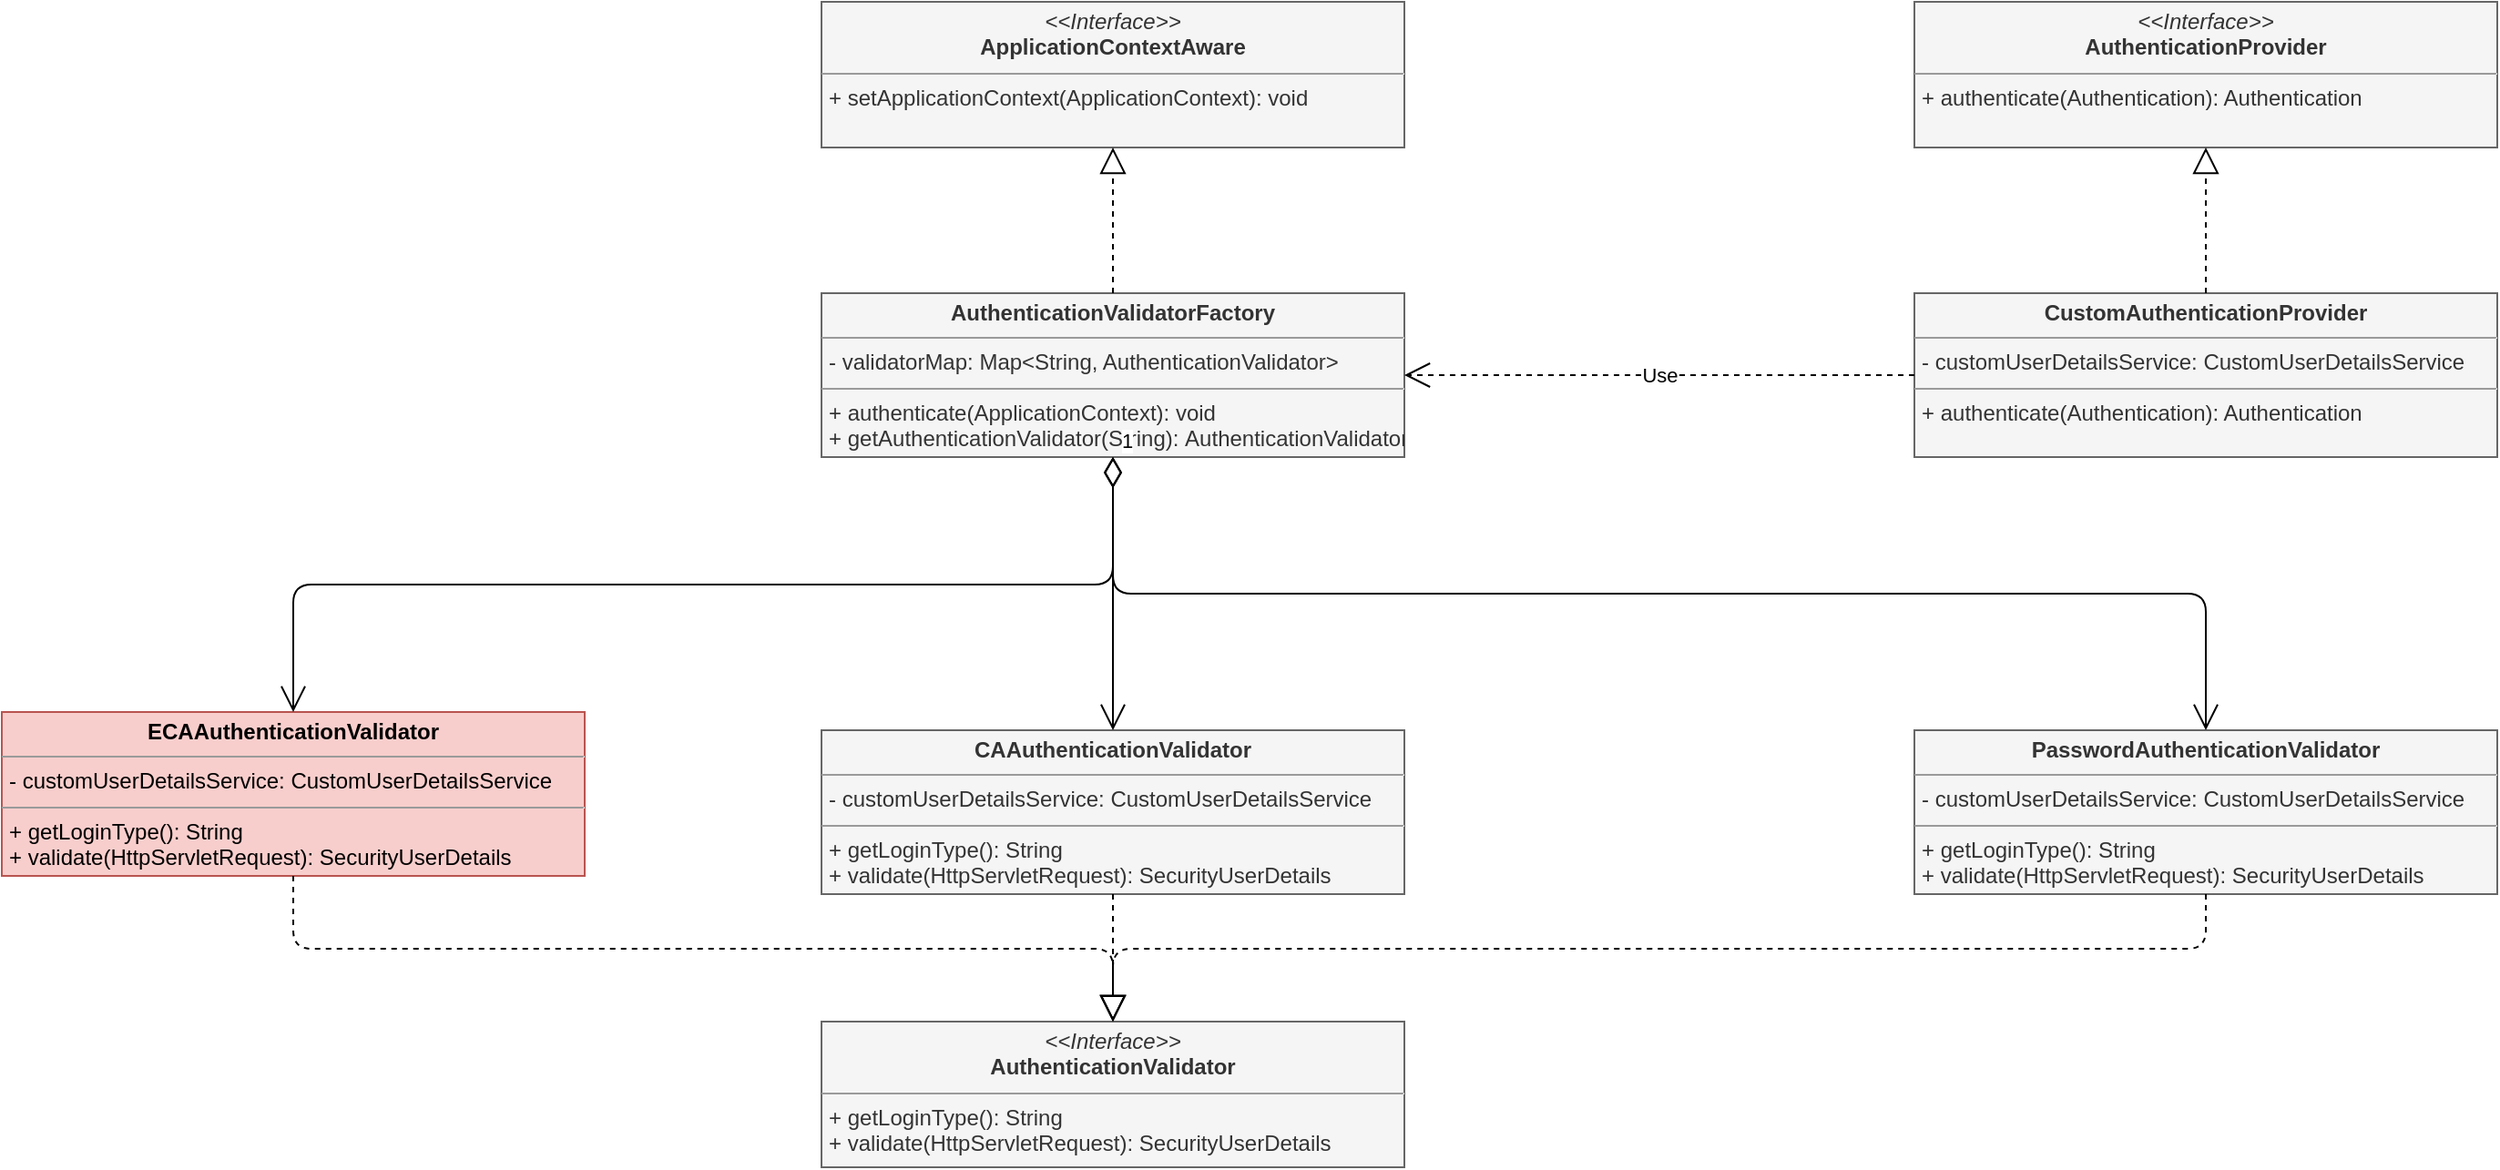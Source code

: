 <mxfile version="14.9.3" type="github">
  <diagram id="C5RBs43oDa-KdzZeNtuy" name="Page-1">
    <mxGraphModel dx="946" dy="1635" grid="1" gridSize="10" guides="1" tooltips="1" connect="1" arrows="1" fold="1" page="1" pageScale="1" pageWidth="827" pageHeight="1169" math="0" shadow="0">
      <root>
        <mxCell id="WIyWlLk6GJQsqaUBKTNV-0" />
        <mxCell id="WIyWlLk6GJQsqaUBKTNV-1" parent="WIyWlLk6GJQsqaUBKTNV-0" />
        <mxCell id="b2I01wWd0jscvMlN2_ew-0" value="&lt;p style=&quot;margin: 0px ; margin-top: 4px ; text-align: center&quot;&gt;&lt;i&gt;&amp;lt;&amp;lt;Interface&amp;gt;&amp;gt;&lt;/i&gt;&lt;br&gt;&lt;b&gt;AuthenticationValidator&lt;/b&gt;&lt;/p&gt;&lt;hr size=&quot;1&quot;&gt;&lt;p style=&quot;margin: 0px ; margin-left: 4px&quot;&gt;+ getLoginType(): String&lt;br&gt;+ validate(HttpServletRequest): SecurityUserDetails&lt;/p&gt;" style="verticalAlign=top;align=left;overflow=fill;fontSize=12;fontFamily=Helvetica;html=1;fillColor=#f5f5f5;strokeColor=#666666;fontColor=#333333;" parent="WIyWlLk6GJQsqaUBKTNV-1" vertex="1">
          <mxGeometry x="680" y="360" width="320" height="80" as="geometry" />
        </mxCell>
        <mxCell id="b2I01wWd0jscvMlN2_ew-1" value="&lt;p style=&quot;margin: 0px ; margin-top: 4px ; text-align: center&quot;&gt;&lt;b&gt;PasswordAuthenticationValidator&lt;/b&gt;&lt;br&gt;&lt;/p&gt;&lt;hr size=&quot;1&quot;&gt;&lt;p style=&quot;margin: 0px ; margin-left: 4px&quot;&gt;- customUserDetailsService: CustomUserDetailsService&lt;/p&gt;&lt;hr size=&quot;1&quot;&gt;&lt;p style=&quot;margin: 0px ; margin-left: 4px&quot;&gt;+ getLoginType(): String&lt;br&gt;+ validate(HttpServletRequest): SecurityUserDetails&lt;br&gt;&lt;/p&gt;&lt;p style=&quot;margin: 0px ; margin-left: 4px&quot;&gt;&lt;br&gt;&lt;/p&gt;" style="verticalAlign=top;align=left;overflow=fill;fontSize=12;fontFamily=Helvetica;html=1;fillColor=#f5f5f5;strokeColor=#666666;fontColor=#333333;" parent="WIyWlLk6GJQsqaUBKTNV-1" vertex="1">
          <mxGeometry x="1280" y="200" width="320" height="90" as="geometry" />
        </mxCell>
        <mxCell id="b2I01wWd0jscvMlN2_ew-2" value="&lt;p style=&quot;margin: 0px ; margin-top: 4px ; text-align: center&quot;&gt;&lt;b&gt;CAAuthenticationValidator&lt;/b&gt;&lt;br&gt;&lt;/p&gt;&lt;hr size=&quot;1&quot;&gt;&lt;p style=&quot;margin: 0px ; margin-left: 4px&quot;&gt;- customUserDetailsService: CustomUserDetailsService&lt;/p&gt;&lt;hr size=&quot;1&quot;&gt;&lt;p style=&quot;margin: 0px ; margin-left: 4px&quot;&gt;+ getLoginType(): String&lt;br&gt;+ validate(HttpServletRequest): SecurityUserDetails&lt;br&gt;&lt;/p&gt;&lt;p style=&quot;margin: 0px ; margin-left: 4px&quot;&gt;&lt;br&gt;&lt;/p&gt;" style="verticalAlign=top;align=left;overflow=fill;fontSize=12;fontFamily=Helvetica;html=1;fillColor=#f5f5f5;strokeColor=#666666;fontColor=#333333;" parent="WIyWlLk6GJQsqaUBKTNV-1" vertex="1">
          <mxGeometry x="680" y="200" width="320" height="90" as="geometry" />
        </mxCell>
        <mxCell id="b2I01wWd0jscvMlN2_ew-4" value="&lt;p style=&quot;margin: 0px ; margin-top: 4px ; text-align: center&quot;&gt;&lt;b&gt;ECAAuthenticationValidator&lt;/b&gt;&lt;br&gt;&lt;/p&gt;&lt;hr size=&quot;1&quot;&gt;&lt;p style=&quot;margin: 0px ; margin-left: 4px&quot;&gt;- customUserDetailsService: CustomUserDetailsService&lt;/p&gt;&lt;hr size=&quot;1&quot;&gt;&lt;p style=&quot;margin: 0px ; margin-left: 4px&quot;&gt;+ getLoginType(): String&lt;br&gt;+ validate(HttpServletRequest): SecurityUserDetails&lt;br&gt;&lt;/p&gt;&lt;p style=&quot;margin: 0px ; margin-left: 4px&quot;&gt;&lt;br&gt;&lt;/p&gt;" style="verticalAlign=top;align=left;overflow=fill;fontSize=12;fontFamily=Helvetica;html=1;fillColor=#f8cecc;strokeColor=#b85450;" parent="WIyWlLk6GJQsqaUBKTNV-1" vertex="1">
          <mxGeometry x="230" y="190" width="320" height="90" as="geometry" />
        </mxCell>
        <mxCell id="b2I01wWd0jscvMlN2_ew-8" value="" style="endArrow=block;dashed=1;endFill=0;endSize=12;html=1;exitX=0.5;exitY=1;exitDx=0;exitDy=0;entryX=0.5;entryY=0;entryDx=0;entryDy=0;edgeStyle=orthogonalEdgeStyle;" parent="WIyWlLk6GJQsqaUBKTNV-1" source="b2I01wWd0jscvMlN2_ew-4" target="b2I01wWd0jscvMlN2_ew-0" edge="1">
          <mxGeometry width="160" relative="1" as="geometry">
            <mxPoint x="520" y="320" as="sourcePoint" />
            <mxPoint x="450" y="320" as="targetPoint" />
          </mxGeometry>
        </mxCell>
        <mxCell id="b2I01wWd0jscvMlN2_ew-9" value="&lt;p style=&quot;margin: 0px ; margin-top: 4px ; text-align: center&quot;&gt;&lt;i&gt;&amp;lt;&amp;lt;Interface&amp;gt;&amp;gt;&lt;/i&gt;&lt;br&gt;&lt;b&gt;AuthenticationProvider&lt;/b&gt;&lt;br&gt;&lt;/p&gt;&lt;hr size=&quot;1&quot;&gt;&lt;p style=&quot;margin: 0px ; margin-left: 4px&quot;&gt;+ authenticate(Authentication): Authentication&lt;/p&gt;" style="verticalAlign=top;align=left;overflow=fill;fontSize=12;fontFamily=Helvetica;html=1;fillColor=#f5f5f5;strokeColor=#666666;fontColor=#333333;" parent="WIyWlLk6GJQsqaUBKTNV-1" vertex="1">
          <mxGeometry x="1280" y="-200" width="320" height="80" as="geometry" />
        </mxCell>
        <mxCell id="b2I01wWd0jscvMlN2_ew-10" value="&lt;p style=&quot;margin: 0px ; margin-top: 4px ; text-align: center&quot;&gt;&lt;b&gt;CustomAuthenticationProvider&lt;/b&gt;&lt;br&gt;&lt;/p&gt;&lt;hr size=&quot;1&quot;&gt;&lt;p style=&quot;margin: 0px ; margin-left: 4px&quot;&gt;- customUserDetailsService: CustomUserDetailsService&lt;/p&gt;&lt;hr size=&quot;1&quot;&gt;&lt;p style=&quot;margin: 0px ; margin-left: 4px&quot;&gt;+ authenticate(Authentication): Authentication&lt;br&gt;&lt;/p&gt;&lt;p style=&quot;margin: 0px ; margin-left: 4px&quot;&gt;&lt;br&gt;&lt;/p&gt;" style="verticalAlign=top;align=left;overflow=fill;fontSize=12;fontFamily=Helvetica;html=1;fillColor=#f5f5f5;strokeColor=#666666;fontColor=#333333;" parent="WIyWlLk6GJQsqaUBKTNV-1" vertex="1">
          <mxGeometry x="1280" y="-40" width="320" height="90" as="geometry" />
        </mxCell>
        <mxCell id="b2I01wWd0jscvMlN2_ew-11" value="&lt;p style=&quot;margin: 0px ; margin-top: 4px ; text-align: center&quot;&gt;&lt;b&gt;AuthenticationValidatorFactory&lt;/b&gt;&lt;br&gt;&lt;/p&gt;&lt;hr size=&quot;1&quot;&gt;&lt;p style=&quot;margin: 0px ; margin-left: 4px&quot;&gt;- validatorMap: Map&amp;lt;String, AuthenticationValidator&amp;gt;&lt;/p&gt;&lt;hr size=&quot;1&quot;&gt;&lt;p style=&quot;margin: 0px ; margin-left: 4px&quot;&gt;+ authenticate(ApplicationContext): void&lt;br&gt;&lt;/p&gt;&lt;p style=&quot;margin: 0px ; margin-left: 4px&quot;&gt;+&amp;nbsp;getAuthenticationValidator(String):&amp;nbsp;AuthenticationValidator&lt;/p&gt;&lt;p style=&quot;margin: 0px ; margin-left: 4px&quot;&gt;&lt;br&gt;&lt;/p&gt;" style="verticalAlign=top;align=left;overflow=fill;fontSize=12;fontFamily=Helvetica;html=1;fillColor=#f5f5f5;strokeColor=#666666;fontColor=#333333;" parent="WIyWlLk6GJQsqaUBKTNV-1" vertex="1">
          <mxGeometry x="680" y="-40" width="320" height="90" as="geometry" />
        </mxCell>
        <mxCell id="b2I01wWd0jscvMlN2_ew-12" value="&lt;p style=&quot;margin: 0px ; margin-top: 4px ; text-align: center&quot;&gt;&lt;i&gt;&amp;lt;&amp;lt;Interface&amp;gt;&amp;gt;&lt;/i&gt;&lt;br&gt;&lt;b&gt;ApplicationContextAware&lt;/b&gt;&lt;br&gt;&lt;/p&gt;&lt;hr size=&quot;1&quot;&gt;&lt;p style=&quot;margin: 0px ; margin-left: 4px&quot;&gt;+ setApplicationContext(ApplicationContext): void&lt;/p&gt;" style="verticalAlign=top;align=left;overflow=fill;fontSize=12;fontFamily=Helvetica;html=1;fillColor=#f5f5f5;strokeColor=#666666;fontColor=#333333;" parent="WIyWlLk6GJQsqaUBKTNV-1" vertex="1">
          <mxGeometry x="680" y="-200" width="320" height="80" as="geometry" />
        </mxCell>
        <mxCell id="b2I01wWd0jscvMlN2_ew-15" value="" style="endArrow=block;dashed=1;endFill=0;endSize=12;html=1;exitX=0.5;exitY=0;exitDx=0;exitDy=0;entryX=0.5;entryY=1;entryDx=0;entryDy=0;" parent="WIyWlLk6GJQsqaUBKTNV-1" source="b2I01wWd0jscvMlN2_ew-11" target="b2I01wWd0jscvMlN2_ew-12" edge="1">
          <mxGeometry width="160" relative="1" as="geometry">
            <mxPoint x="1000" y="-110" as="sourcePoint" />
            <mxPoint x="1160" y="-110" as="targetPoint" />
          </mxGeometry>
        </mxCell>
        <mxCell id="b2I01wWd0jscvMlN2_ew-16" value="" style="endArrow=block;dashed=1;endFill=0;endSize=12;html=1;exitX=0.5;exitY=0;exitDx=0;exitDy=0;entryX=0.5;entryY=1;entryDx=0;entryDy=0;" parent="WIyWlLk6GJQsqaUBKTNV-1" source="b2I01wWd0jscvMlN2_ew-10" target="b2I01wWd0jscvMlN2_ew-9" edge="1">
          <mxGeometry width="160" relative="1" as="geometry">
            <mxPoint x="1489" y="-60" as="sourcePoint" />
            <mxPoint x="1649" y="-60" as="targetPoint" />
          </mxGeometry>
        </mxCell>
        <mxCell id="b2I01wWd0jscvMlN2_ew-17" value="Use" style="endArrow=open;endSize=12;dashed=1;html=1;entryX=1;entryY=0.5;entryDx=0;entryDy=0;exitX=0;exitY=0.5;exitDx=0;exitDy=0;" parent="WIyWlLk6GJQsqaUBKTNV-1" source="b2I01wWd0jscvMlN2_ew-10" target="b2I01wWd0jscvMlN2_ew-11" edge="1">
          <mxGeometry width="160" relative="1" as="geometry">
            <mxPoint x="1200" y="100" as="sourcePoint" />
            <mxPoint x="1360" y="100" as="targetPoint" />
          </mxGeometry>
        </mxCell>
        <mxCell id="b2I01wWd0jscvMlN2_ew-18" value="" style="endArrow=block;dashed=1;endFill=0;endSize=12;html=1;entryX=0.5;entryY=0;entryDx=0;entryDy=0;exitX=0.5;exitY=1;exitDx=0;exitDy=0;edgeStyle=elbowEdgeStyle;elbow=vertical;" parent="WIyWlLk6GJQsqaUBKTNV-1" source="b2I01wWd0jscvMlN2_ew-2" target="b2I01wWd0jscvMlN2_ew-0" edge="1">
          <mxGeometry width="160" relative="1" as="geometry">
            <mxPoint x="1140" y="390" as="sourcePoint" />
            <mxPoint x="1300" y="390" as="targetPoint" />
          </mxGeometry>
        </mxCell>
        <mxCell id="b2I01wWd0jscvMlN2_ew-19" value="" style="endArrow=block;dashed=1;endFill=0;endSize=12;html=1;entryX=0.5;entryY=0;entryDx=0;entryDy=0;exitX=0.5;exitY=1;exitDx=0;exitDy=0;edgeStyle=elbowEdgeStyle;elbow=vertical;" parent="WIyWlLk6GJQsqaUBKTNV-1" source="b2I01wWd0jscvMlN2_ew-1" target="b2I01wWd0jscvMlN2_ew-0" edge="1">
          <mxGeometry width="160" relative="1" as="geometry">
            <mxPoint x="1210" y="390" as="sourcePoint" />
            <mxPoint x="1370" y="390" as="targetPoint" />
            <Array as="points">
              <mxPoint x="1190" y="320" />
            </Array>
          </mxGeometry>
        </mxCell>
        <mxCell id="b2I01wWd0jscvMlN2_ew-20" value="1" style="endArrow=open;html=1;endSize=12;startArrow=diamondThin;startSize=14;startFill=0;edgeStyle=orthogonalEdgeStyle;align=left;verticalAlign=bottom;exitX=0.5;exitY=1;exitDx=0;exitDy=0;" parent="WIyWlLk6GJQsqaUBKTNV-1" source="b2I01wWd0jscvMlN2_ew-11" target="b2I01wWd0jscvMlN2_ew-4" edge="1">
          <mxGeometry x="-1" y="3" relative="1" as="geometry">
            <mxPoint x="650" y="110" as="sourcePoint" />
            <mxPoint x="810" y="110" as="targetPoint" />
          </mxGeometry>
        </mxCell>
        <mxCell id="b2I01wWd0jscvMlN2_ew-21" value="1" style="endArrow=open;html=1;endSize=12;startArrow=diamondThin;startSize=14;startFill=0;edgeStyle=orthogonalEdgeStyle;align=left;verticalAlign=bottom;entryX=0.5;entryY=0;entryDx=0;entryDy=0;exitX=0.5;exitY=1;exitDx=0;exitDy=0;" parent="WIyWlLk6GJQsqaUBKTNV-1" source="b2I01wWd0jscvMlN2_ew-11" target="b2I01wWd0jscvMlN2_ew-2" edge="1">
          <mxGeometry x="-1" y="3" relative="1" as="geometry">
            <mxPoint x="1040" y="50" as="sourcePoint" />
            <mxPoint x="1220" y="130" as="targetPoint" />
          </mxGeometry>
        </mxCell>
        <mxCell id="b2I01wWd0jscvMlN2_ew-23" value="1" style="endArrow=open;html=1;endSize=12;startArrow=diamondThin;startSize=14;startFill=0;edgeStyle=orthogonalEdgeStyle;align=left;verticalAlign=bottom;exitX=0.5;exitY=1;exitDx=0;exitDy=0;entryX=0.5;entryY=0;entryDx=0;entryDy=0;" parent="WIyWlLk6GJQsqaUBKTNV-1" source="b2I01wWd0jscvMlN2_ew-11" target="b2I01wWd0jscvMlN2_ew-1" edge="1">
          <mxGeometry x="-1" y="3" relative="1" as="geometry">
            <mxPoint x="1320" y="130" as="sourcePoint" />
            <mxPoint x="1480" y="130" as="targetPoint" />
          </mxGeometry>
        </mxCell>
      </root>
    </mxGraphModel>
  </diagram>
</mxfile>
